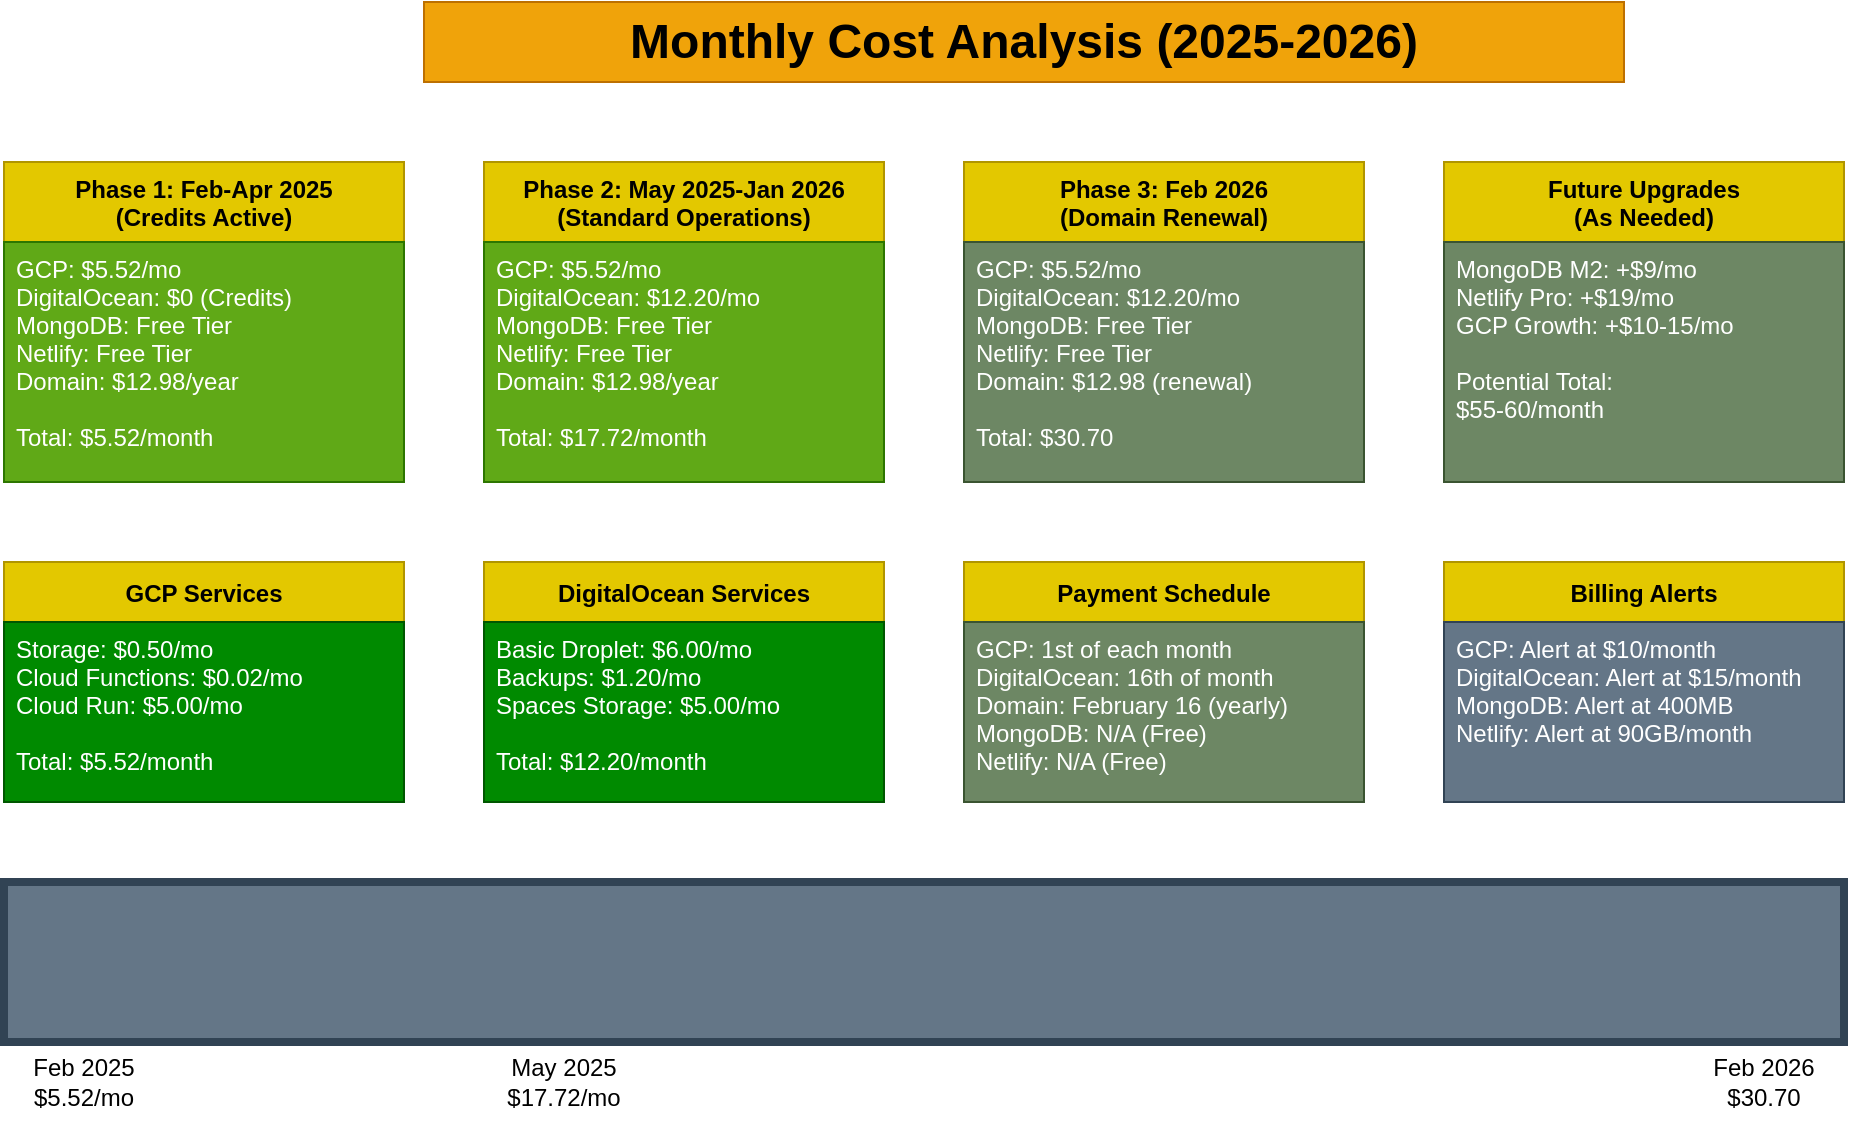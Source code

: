 <mxfile>
    <diagram id="cost_overview" name="Monthly Cost Breakdown">
        <mxGraphModel dx="543" dy="534" grid="1" gridSize="10" guides="1" tooltips="1" connect="1" arrows="1" fold="1" page="1" pageScale="1" pageWidth="1100" pageHeight="850" background="#ffffff" math="0" shadow="0">
            <root>
                <mxCell id="0"/>
                <mxCell id="1" parent="0"/>
                <mxCell id="title" value="Monthly Cost Analysis (2025-2026)" style="text;html=1;strokeColor=#BD7000;fillColor=#f0a30a;align=center;verticalAlign=middle;whiteSpace=wrap;rounded=0;fontSize=24;fontStyle=1;fontColor=#000000;" parent="1" vertex="1">
                    <mxGeometry x="250" y="20" width="600" height="40" as="geometry"/>
                </mxCell>
                <mxCell id="phase1" value="Phase 1: Feb-Apr 2025&#10;(Credits Active)" style="swimlane;fontStyle=1;childLayout=stackLayout;horizontal=1;startSize=40;horizontalStack=0;resizeParent=1;resizeParentMax=0;resizeLast=0;collapsible=1;marginBottom=0;fillColor=#e3c800;strokeColor=#B09500;fontColor=#000000;" parent="1" vertex="1">
                    <mxGeometry x="40" y="100" width="200" height="160" as="geometry"/>
                </mxCell>
                <mxCell id="phase1_costs" value="GCP: $5.52/mo&#10;DigitalOcean: $0 (Credits)&#10;MongoDB: Free Tier&#10;Netlify: Free Tier&#10;Domain: $12.98/year&#10;&#10;Total: $5.52/month" style="text;strokeColor=#2D7600;fillColor=#60a917;align=left;verticalAlign=top;spacingLeft=4;spacingRight=4;overflow=hidden;rotatable=0;points=[[0,0.5],[1,0.5]];portConstraint=eastwest;fontColor=#ffffff;" parent="phase1" vertex="1">
                    <mxGeometry y="40" width="200" height="120" as="geometry"/>
                </mxCell>
                <mxCell id="phase2" value="Phase 2: May 2025-Jan 2026&#10;(Standard Operations)" style="swimlane;fontStyle=1;childLayout=stackLayout;horizontal=1;startSize=40;horizontalStack=0;resizeParent=1;resizeParentMax=0;resizeLast=0;collapsible=1;marginBottom=0;fillColor=#e3c800;strokeColor=#B09500;fontColor=#000000;" parent="1" vertex="1">
                    <mxGeometry x="280" y="100" width="200" height="160" as="geometry"/>
                </mxCell>
                <mxCell id="phase2_costs" value="GCP: $5.52/mo&#10;DigitalOcean: $12.20/mo&#10;MongoDB: Free Tier&#10;Netlify: Free Tier&#10;Domain: $12.98/year&#10;&#10;Total: $17.72/month" style="text;strokeColor=#2D7600;fillColor=#60a917;align=left;verticalAlign=top;spacingLeft=4;spacingRight=4;overflow=hidden;rotatable=0;points=[[0,0.5],[1,0.5]];portConstraint=eastwest;fontColor=#ffffff;" parent="phase2" vertex="1">
                    <mxGeometry y="40" width="200" height="120" as="geometry"/>
                </mxCell>
                <mxCell id="phase3" value="Phase 3: Feb 2026&#10;(Domain Renewal)" style="swimlane;fontStyle=1;childLayout=stackLayout;horizontal=1;startSize=40;horizontalStack=0;resizeParent=1;resizeParentMax=0;resizeLast=0;collapsible=1;marginBottom=0;fillColor=#e3c800;strokeColor=#B09500;fontColor=#000000;" parent="1" vertex="1">
                    <mxGeometry x="520" y="100" width="200" height="160" as="geometry"/>
                </mxCell>
                <mxCell id="phase3_costs" value="GCP: $5.52/mo&#10;DigitalOcean: $12.20/mo&#10;MongoDB: Free Tier&#10;Netlify: Free Tier&#10;Domain: $12.98 (renewal)&#10;&#10;Total: $30.70" style="text;strokeColor=#3A5431;fillColor=#6d8764;align=left;verticalAlign=top;spacingLeft=4;spacingRight=4;overflow=hidden;rotatable=0;points=[[0,0.5],[1,0.5]];portConstraint=eastwest;fontColor=#ffffff;" parent="phase3" vertex="1">
                    <mxGeometry y="40" width="200" height="120" as="geometry"/>
                </mxCell>
                <mxCell id="upgrades" value="Future Upgrades&#10;(As Needed)" style="swimlane;fontStyle=1;childLayout=stackLayout;horizontal=1;startSize=40;horizontalStack=0;resizeParent=1;resizeParentMax=0;resizeLast=0;collapsible=1;marginBottom=0;fillColor=#e3c800;strokeColor=#B09500;fontColor=#000000;" parent="1" vertex="1">
                    <mxGeometry x="760" y="100" width="200" height="160" as="geometry"/>
                </mxCell>
                <mxCell id="upgrade_costs" value="MongoDB M2: +$9/mo&#10;Netlify Pro: +$19/mo&#10;GCP Growth: +$10-15/mo&#10;&#10;Potential Total:&#10;$55-60/month" style="text;strokeColor=#3A5431;fillColor=#6d8764;align=left;verticalAlign=top;spacingLeft=4;spacingRight=4;overflow=hidden;rotatable=0;points=[[0,0.5],[1,0.5]];portConstraint=eastwest;fontColor=#ffffff;" parent="upgrades" vertex="1">
                    <mxGeometry y="40" width="200" height="120" as="geometry"/>
                </mxCell>
                <mxCell id="gcp_breakdown" value="GCP Services" style="swimlane;fontStyle=1;childLayout=stackLayout;horizontal=1;startSize=30;horizontalStack=0;resizeParent=1;resizeParentMax=0;resizeLast=0;collapsible=1;marginBottom=0;fillColor=#e3c800;strokeColor=#B09500;fontColor=#000000;" parent="1" vertex="1">
                    <mxGeometry x="40" y="300" width="200" height="120" as="geometry"/>
                </mxCell>
                <mxCell id="gcp_costs" value="Storage: $0.50/mo&#10;Cloud Functions: $0.02/mo&#10;Cloud Run: $5.00/mo&#10;&#10;Total: $5.52/month" style="text;strokeColor=#005700;fillColor=#008a00;align=left;verticalAlign=top;spacingLeft=4;spacingRight=4;overflow=hidden;rotatable=0;points=[[0,0.5],[1,0.5]];portConstraint=eastwest;fontColor=#ffffff;" parent="gcp_breakdown" vertex="1">
                    <mxGeometry y="30" width="200" height="90" as="geometry"/>
                </mxCell>
                <mxCell id="do_breakdown" value="DigitalOcean Services" style="swimlane;fontStyle=1;childLayout=stackLayout;horizontal=1;startSize=30;horizontalStack=0;resizeParent=1;resizeParentMax=0;resizeLast=0;collapsible=1;marginBottom=0;fillColor=#e3c800;strokeColor=#B09500;fontColor=#000000;" parent="1" vertex="1">
                    <mxGeometry x="280" y="300" width="200" height="120" as="geometry"/>
                </mxCell>
                <mxCell id="do_costs" value="Basic Droplet: $6.00/mo&#10;Backups: $1.20/mo&#10;Spaces Storage: $5.00/mo&#10;&#10;Total: $12.20/month" style="text;strokeColor=#005700;fillColor=#008a00;align=left;verticalAlign=top;spacingLeft=4;spacingRight=4;overflow=hidden;rotatable=0;points=[[0,0.5],[1,0.5]];portConstraint=eastwest;fontColor=#ffffff;" parent="do_breakdown" vertex="1">
                    <mxGeometry y="30" width="200" height="90" as="geometry"/>
                </mxCell>
                <mxCell id="payment_schedule" value="Payment Schedule" style="swimlane;fontStyle=1;childLayout=stackLayout;horizontal=1;startSize=30;horizontalStack=0;resizeParent=1;resizeParentMax=0;resizeLast=0;collapsible=1;marginBottom=0;fillColor=#e3c800;strokeColor=#B09500;fontColor=#000000;" parent="1" vertex="1">
                    <mxGeometry x="520" y="300" width="200" height="120" as="geometry"/>
                </mxCell>
                <mxCell id="payment_dates" value="GCP: 1st of each month&#10;DigitalOcean: 16th of month&#10;Domain: February 16 (yearly)&#10;MongoDB: N/A (Free)&#10;Netlify: N/A (Free)" style="text;strokeColor=#3A5431;fillColor=#6d8764;align=left;verticalAlign=top;spacingLeft=4;spacingRight=4;overflow=hidden;rotatable=0;points=[[0,0.5],[1,0.5]];portConstraint=eastwest;fontColor=#ffffff;" parent="payment_schedule" vertex="1">
                    <mxGeometry y="30" width="200" height="90" as="geometry"/>
                </mxCell>
                <mxCell id="alerts" value="Billing Alerts" style="swimlane;fontStyle=1;childLayout=stackLayout;horizontal=1;startSize=30;horizontalStack=0;resizeParent=1;resizeParentMax=0;resizeLast=0;collapsible=1;marginBottom=0;fillColor=#e3c800;strokeColor=#B09500;fontColor=#000000;" parent="1" vertex="1">
                    <mxGeometry x="760" y="300" width="200" height="120" as="geometry"/>
                </mxCell>
                <mxCell id="alert_thresholds" value="GCP: Alert at $10/month&#10;DigitalOcean: Alert at $15/month&#10;MongoDB: Alert at 400MB&#10;Netlify: Alert at 90GB/month" style="text;strokeColor=#314354;fillColor=#647687;align=left;verticalAlign=top;spacingLeft=4;spacingRight=4;overflow=hidden;rotatable=0;points=[[0,0.5],[1,0.5]];portConstraint=eastwest;fontColor=#ffffff;" parent="alerts" vertex="1">
                    <mxGeometry y="30" width="200" height="90" as="geometry"/>
                </mxCell>
                <mxCell id="timeline" value="" style="shape=timeline;strokeWidth=4;strokeColor=#314354;fillColor=#647687;fontColor=#ffffff;" parent="1" vertex="1">
                    <mxGeometry x="40" y="460" width="920" height="80" as="geometry"/>
                </mxCell>
                <mxCell id="feb2025" value="Feb 2025&#10;$5.52/mo" style="text;html=1;strokeColor=none;fillColor=none;align=center;verticalAlign=middle;whiteSpace=wrap;rounded=0;" parent="1" vertex="1">
                    <mxGeometry x="40" y="540" width="80" height="40" as="geometry"/>
                </mxCell>
                <mxCell id="may2025" value="May 2025&#10;$17.72/mo" style="text;html=1;strokeColor=none;fillColor=none;align=center;verticalAlign=middle;whiteSpace=wrap;rounded=0;" parent="1" vertex="1">
                    <mxGeometry x="280" y="540" width="80" height="40" as="geometry"/>
                </mxCell>
                <mxCell id="feb2026" value="Feb 2026&#10;$30.70" style="text;html=1;strokeColor=none;fillColor=none;align=center;verticalAlign=middle;whiteSpace=wrap;rounded=0;" parent="1" vertex="1">
                    <mxGeometry x="880" y="540" width="80" height="40" as="geometry"/>
                </mxCell>
            </root>
        </mxGraphModel>
    </diagram>
</mxfile>